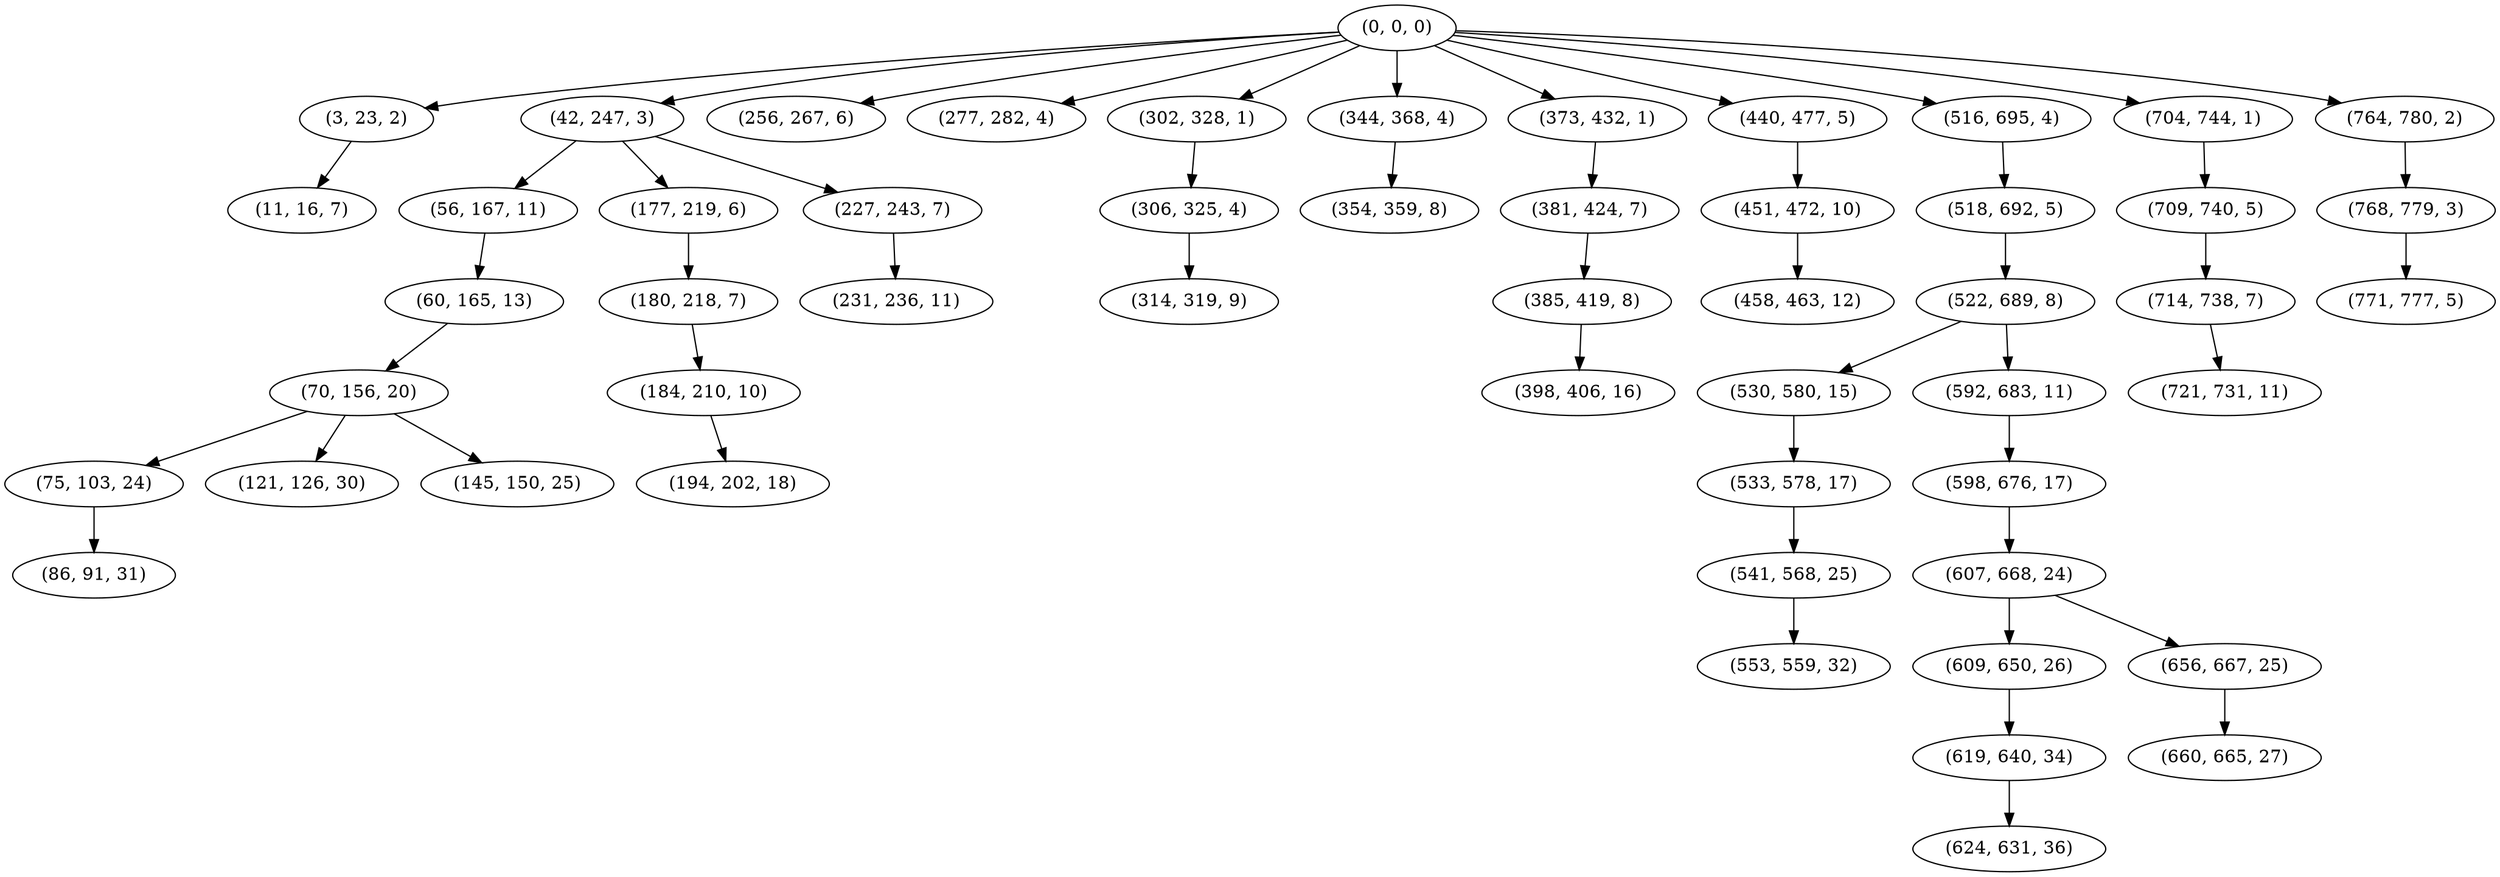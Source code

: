 digraph tree {
    "(0, 0, 0)";
    "(3, 23, 2)";
    "(11, 16, 7)";
    "(42, 247, 3)";
    "(56, 167, 11)";
    "(60, 165, 13)";
    "(70, 156, 20)";
    "(75, 103, 24)";
    "(86, 91, 31)";
    "(121, 126, 30)";
    "(145, 150, 25)";
    "(177, 219, 6)";
    "(180, 218, 7)";
    "(184, 210, 10)";
    "(194, 202, 18)";
    "(227, 243, 7)";
    "(231, 236, 11)";
    "(256, 267, 6)";
    "(277, 282, 4)";
    "(302, 328, 1)";
    "(306, 325, 4)";
    "(314, 319, 9)";
    "(344, 368, 4)";
    "(354, 359, 8)";
    "(373, 432, 1)";
    "(381, 424, 7)";
    "(385, 419, 8)";
    "(398, 406, 16)";
    "(440, 477, 5)";
    "(451, 472, 10)";
    "(458, 463, 12)";
    "(516, 695, 4)";
    "(518, 692, 5)";
    "(522, 689, 8)";
    "(530, 580, 15)";
    "(533, 578, 17)";
    "(541, 568, 25)";
    "(553, 559, 32)";
    "(592, 683, 11)";
    "(598, 676, 17)";
    "(607, 668, 24)";
    "(609, 650, 26)";
    "(619, 640, 34)";
    "(624, 631, 36)";
    "(656, 667, 25)";
    "(660, 665, 27)";
    "(704, 744, 1)";
    "(709, 740, 5)";
    "(714, 738, 7)";
    "(721, 731, 11)";
    "(764, 780, 2)";
    "(768, 779, 3)";
    "(771, 777, 5)";
    "(0, 0, 0)" -> "(3, 23, 2)";
    "(0, 0, 0)" -> "(42, 247, 3)";
    "(0, 0, 0)" -> "(256, 267, 6)";
    "(0, 0, 0)" -> "(277, 282, 4)";
    "(0, 0, 0)" -> "(302, 328, 1)";
    "(0, 0, 0)" -> "(344, 368, 4)";
    "(0, 0, 0)" -> "(373, 432, 1)";
    "(0, 0, 0)" -> "(440, 477, 5)";
    "(0, 0, 0)" -> "(516, 695, 4)";
    "(0, 0, 0)" -> "(704, 744, 1)";
    "(0, 0, 0)" -> "(764, 780, 2)";
    "(3, 23, 2)" -> "(11, 16, 7)";
    "(42, 247, 3)" -> "(56, 167, 11)";
    "(42, 247, 3)" -> "(177, 219, 6)";
    "(42, 247, 3)" -> "(227, 243, 7)";
    "(56, 167, 11)" -> "(60, 165, 13)";
    "(60, 165, 13)" -> "(70, 156, 20)";
    "(70, 156, 20)" -> "(75, 103, 24)";
    "(70, 156, 20)" -> "(121, 126, 30)";
    "(70, 156, 20)" -> "(145, 150, 25)";
    "(75, 103, 24)" -> "(86, 91, 31)";
    "(177, 219, 6)" -> "(180, 218, 7)";
    "(180, 218, 7)" -> "(184, 210, 10)";
    "(184, 210, 10)" -> "(194, 202, 18)";
    "(227, 243, 7)" -> "(231, 236, 11)";
    "(302, 328, 1)" -> "(306, 325, 4)";
    "(306, 325, 4)" -> "(314, 319, 9)";
    "(344, 368, 4)" -> "(354, 359, 8)";
    "(373, 432, 1)" -> "(381, 424, 7)";
    "(381, 424, 7)" -> "(385, 419, 8)";
    "(385, 419, 8)" -> "(398, 406, 16)";
    "(440, 477, 5)" -> "(451, 472, 10)";
    "(451, 472, 10)" -> "(458, 463, 12)";
    "(516, 695, 4)" -> "(518, 692, 5)";
    "(518, 692, 5)" -> "(522, 689, 8)";
    "(522, 689, 8)" -> "(530, 580, 15)";
    "(522, 689, 8)" -> "(592, 683, 11)";
    "(530, 580, 15)" -> "(533, 578, 17)";
    "(533, 578, 17)" -> "(541, 568, 25)";
    "(541, 568, 25)" -> "(553, 559, 32)";
    "(592, 683, 11)" -> "(598, 676, 17)";
    "(598, 676, 17)" -> "(607, 668, 24)";
    "(607, 668, 24)" -> "(609, 650, 26)";
    "(607, 668, 24)" -> "(656, 667, 25)";
    "(609, 650, 26)" -> "(619, 640, 34)";
    "(619, 640, 34)" -> "(624, 631, 36)";
    "(656, 667, 25)" -> "(660, 665, 27)";
    "(704, 744, 1)" -> "(709, 740, 5)";
    "(709, 740, 5)" -> "(714, 738, 7)";
    "(714, 738, 7)" -> "(721, 731, 11)";
    "(764, 780, 2)" -> "(768, 779, 3)";
    "(768, 779, 3)" -> "(771, 777, 5)";
}
